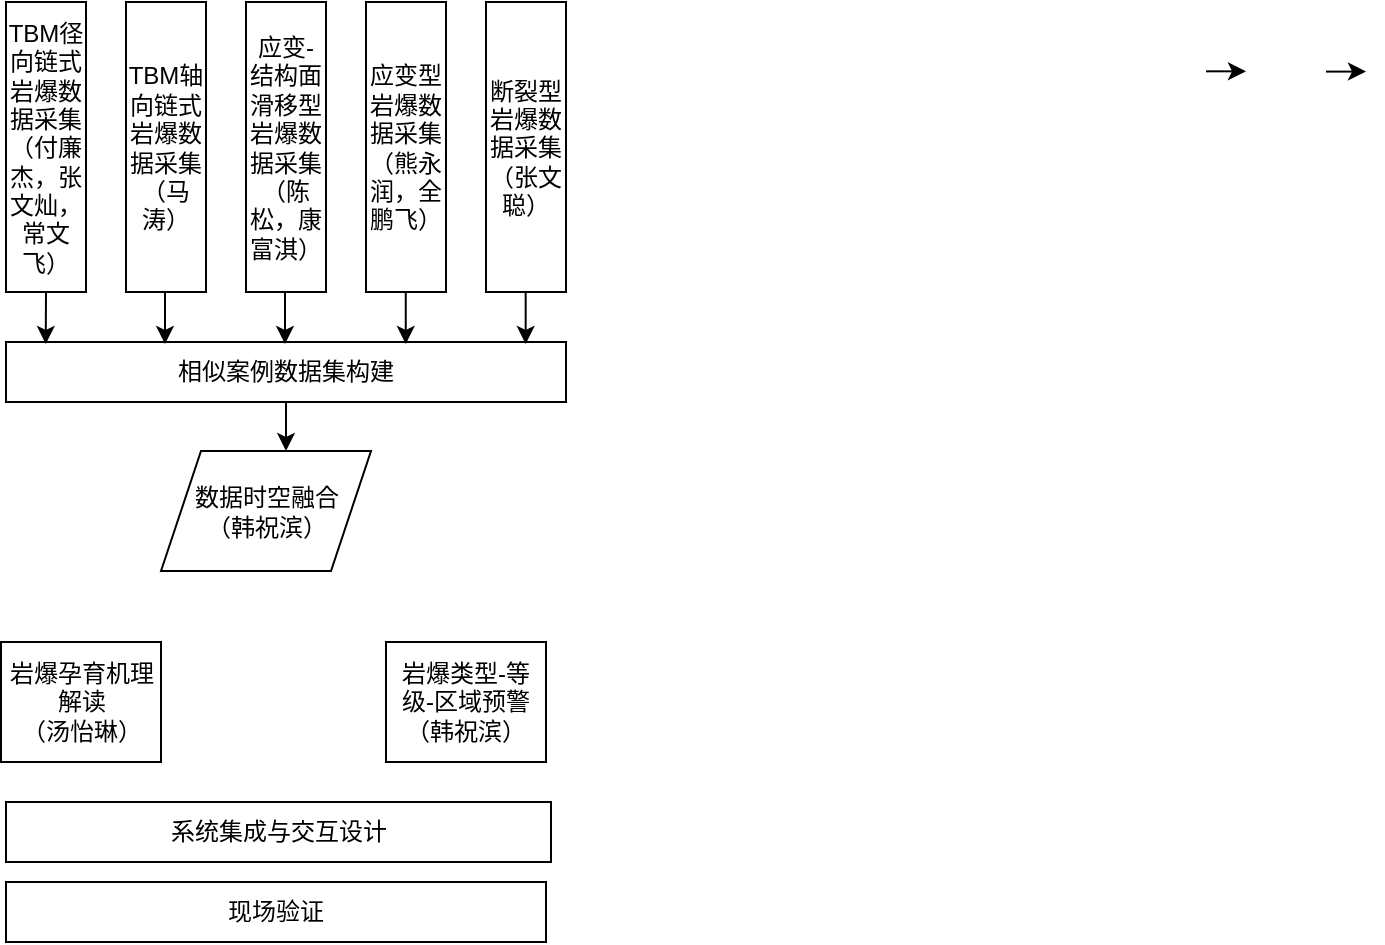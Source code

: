 <mxfile version="28.1.2">
  <diagram name="第 1 页" id="AsR8_wi1bpKjrC80z_sh">
    <mxGraphModel dx="1426" dy="832" grid="1" gridSize="10" guides="1" tooltips="1" connect="1" arrows="1" fold="1" page="1" pageScale="1" pageWidth="827" pageHeight="1169" math="0" shadow="0">
      <root>
        <mxCell id="0" />
        <mxCell id="1" parent="0" />
        <mxCell id="B0jpazfzFXSb2_P1Gp61-1" value="相似案例数据集构建" style="rounded=0;whiteSpace=wrap;html=1;" parent="1" vertex="1">
          <mxGeometry x="40" y="470" width="280" height="30" as="geometry" />
        </mxCell>
        <mxCell id="e863h8dpBGmLFu_C36_v-1" value="数据时空融合&lt;div&gt;（韩祝滨）&lt;/div&gt;" style="shape=parallelogram;perimeter=parallelogramPerimeter;whiteSpace=wrap;html=1;fixedSize=1;" parent="1" vertex="1">
          <mxGeometry x="117.5" y="524.5" width="105" height="60" as="geometry" />
        </mxCell>
        <mxCell id="e863h8dpBGmLFu_C36_v-2" value="" style="endArrow=classic;html=1;rounded=0;exitX=0.5;exitY=1;exitDx=0;exitDy=0;entryX=0.5;entryY=0;entryDx=0;entryDy=0;" parent="1" edge="1" source="B0jpazfzFXSb2_P1Gp61-1">
          <mxGeometry width="50" height="50" relative="1" as="geometry">
            <mxPoint x="170" y="510" as="sourcePoint" />
            <mxPoint x="180" y="524.5" as="targetPoint" />
          </mxGeometry>
        </mxCell>
        <mxCell id="e863h8dpBGmLFu_C36_v-3" value="岩爆类型-等级-区域预警&lt;div&gt;（韩祝滨）&lt;/div&gt;" style="rounded=0;whiteSpace=wrap;html=1;" parent="1" vertex="1">
          <mxGeometry x="230" y="620" width="80" height="60" as="geometry" />
        </mxCell>
        <mxCell id="e863h8dpBGmLFu_C36_v-4" value="岩爆孕育机理解读&lt;div&gt;（汤怡琳）&lt;/div&gt;" style="rounded=0;whiteSpace=wrap;html=1;" parent="1" vertex="1">
          <mxGeometry x="37.5" y="620" width="80" height="60" as="geometry" />
        </mxCell>
        <mxCell id="e863h8dpBGmLFu_C36_v-9" value="系统集成与交互设计" style="rounded=0;whiteSpace=wrap;html=1;" parent="1" vertex="1">
          <mxGeometry x="40" y="700" width="272.5" height="30" as="geometry" />
        </mxCell>
        <mxCell id="e863h8dpBGmLFu_C36_v-22" value="" style="endArrow=classic;html=1;rounded=0;entryX=0;entryY=0.5;entryDx=0;entryDy=0;" parent="1" edge="1">
          <mxGeometry width="50" height="50" relative="1" as="geometry">
            <mxPoint x="640" y="334.66" as="sourcePoint" />
            <mxPoint x="660" y="334.66" as="targetPoint" />
          </mxGeometry>
        </mxCell>
        <mxCell id="e863h8dpBGmLFu_C36_v-23" value="现场验证" style="rounded=0;whiteSpace=wrap;html=1;" parent="1" vertex="1">
          <mxGeometry x="40" y="740" width="270" height="30" as="geometry" />
        </mxCell>
        <mxCell id="e863h8dpBGmLFu_C36_v-25" value="" style="endArrow=classic;html=1;rounded=0;entryX=0;entryY=0.5;entryDx=0;entryDy=0;" parent="1" edge="1">
          <mxGeometry width="50" height="50" relative="1" as="geometry">
            <mxPoint x="700" y="334.8" as="sourcePoint" />
            <mxPoint x="720" y="334.8" as="targetPoint" />
          </mxGeometry>
        </mxCell>
        <mxCell id="_W8AsEhyVa-Awj_ozX27-1" value="TBM径向链式岩爆数据采集（付廉杰，张文灿，常文飞）" style="rounded=0;whiteSpace=wrap;html=1;" vertex="1" parent="1">
          <mxGeometry x="40" y="300" width="40" height="145" as="geometry" />
        </mxCell>
        <mxCell id="_W8AsEhyVa-Awj_ozX27-2" value="TBM轴向链式岩爆数据采集（马涛）" style="rounded=0;whiteSpace=wrap;html=1;" vertex="1" parent="1">
          <mxGeometry x="100" y="300" width="40" height="145" as="geometry" />
        </mxCell>
        <mxCell id="_W8AsEhyVa-Awj_ozX27-3" value="应变-结构面滑移型岩爆数据采集（陈松，康富淇）" style="rounded=0;whiteSpace=wrap;html=1;" vertex="1" parent="1">
          <mxGeometry x="160" y="300" width="40" height="145" as="geometry" />
        </mxCell>
        <mxCell id="_W8AsEhyVa-Awj_ozX27-4" value="应变型岩爆数据采集（熊永润，全鹏飞）" style="rounded=0;whiteSpace=wrap;html=1;" vertex="1" parent="1">
          <mxGeometry x="220" y="300" width="40" height="145" as="geometry" />
        </mxCell>
        <mxCell id="_W8AsEhyVa-Awj_ozX27-5" value="断裂型岩爆数据采集（张文聪）" style="rounded=0;whiteSpace=wrap;html=1;" vertex="1" parent="1">
          <mxGeometry x="280" y="300" width="40" height="145" as="geometry" />
        </mxCell>
        <mxCell id="_W8AsEhyVa-Awj_ozX27-6" value="" style="endArrow=classic;html=1;rounded=0;exitX=0.5;exitY=1;exitDx=0;exitDy=0;entryX=0.071;entryY=0.033;entryDx=0;entryDy=0;entryPerimeter=0;" edge="1" parent="1" source="_W8AsEhyVa-Awj_ozX27-1" target="B0jpazfzFXSb2_P1Gp61-1">
          <mxGeometry width="50" height="50" relative="1" as="geometry">
            <mxPoint x="400" y="470" as="sourcePoint" />
            <mxPoint x="450" y="420" as="targetPoint" />
          </mxGeometry>
        </mxCell>
        <mxCell id="_W8AsEhyVa-Awj_ozX27-7" value="" style="endArrow=classic;html=1;rounded=0;exitX=0.5;exitY=1;exitDx=0;exitDy=0;entryX=0.071;entryY=0.033;entryDx=0;entryDy=0;entryPerimeter=0;" edge="1" parent="1">
          <mxGeometry width="50" height="50" relative="1" as="geometry">
            <mxPoint x="119.5" y="445" as="sourcePoint" />
            <mxPoint x="119.5" y="471" as="targetPoint" />
          </mxGeometry>
        </mxCell>
        <mxCell id="_W8AsEhyVa-Awj_ozX27-8" value="" style="endArrow=classic;html=1;rounded=0;exitX=0.5;exitY=1;exitDx=0;exitDy=0;entryX=0.071;entryY=0.033;entryDx=0;entryDy=0;entryPerimeter=0;" edge="1" parent="1">
          <mxGeometry width="50" height="50" relative="1" as="geometry">
            <mxPoint x="179.5" y="445" as="sourcePoint" />
            <mxPoint x="179.5" y="471" as="targetPoint" />
          </mxGeometry>
        </mxCell>
        <mxCell id="_W8AsEhyVa-Awj_ozX27-10" value="" style="endArrow=classic;html=1;rounded=0;exitX=0.5;exitY=1;exitDx=0;exitDy=0;entryX=0.071;entryY=0.033;entryDx=0;entryDy=0;entryPerimeter=0;" edge="1" parent="1">
          <mxGeometry width="50" height="50" relative="1" as="geometry">
            <mxPoint x="239.88" y="445" as="sourcePoint" />
            <mxPoint x="239.88" y="471" as="targetPoint" />
          </mxGeometry>
        </mxCell>
        <mxCell id="_W8AsEhyVa-Awj_ozX27-11" value="" style="endArrow=classic;html=1;rounded=0;exitX=0.5;exitY=1;exitDx=0;exitDy=0;entryX=0.071;entryY=0.033;entryDx=0;entryDy=0;entryPerimeter=0;" edge="1" parent="1">
          <mxGeometry width="50" height="50" relative="1" as="geometry">
            <mxPoint x="299.83" y="445" as="sourcePoint" />
            <mxPoint x="299.83" y="471" as="targetPoint" />
          </mxGeometry>
        </mxCell>
      </root>
    </mxGraphModel>
  </diagram>
</mxfile>
